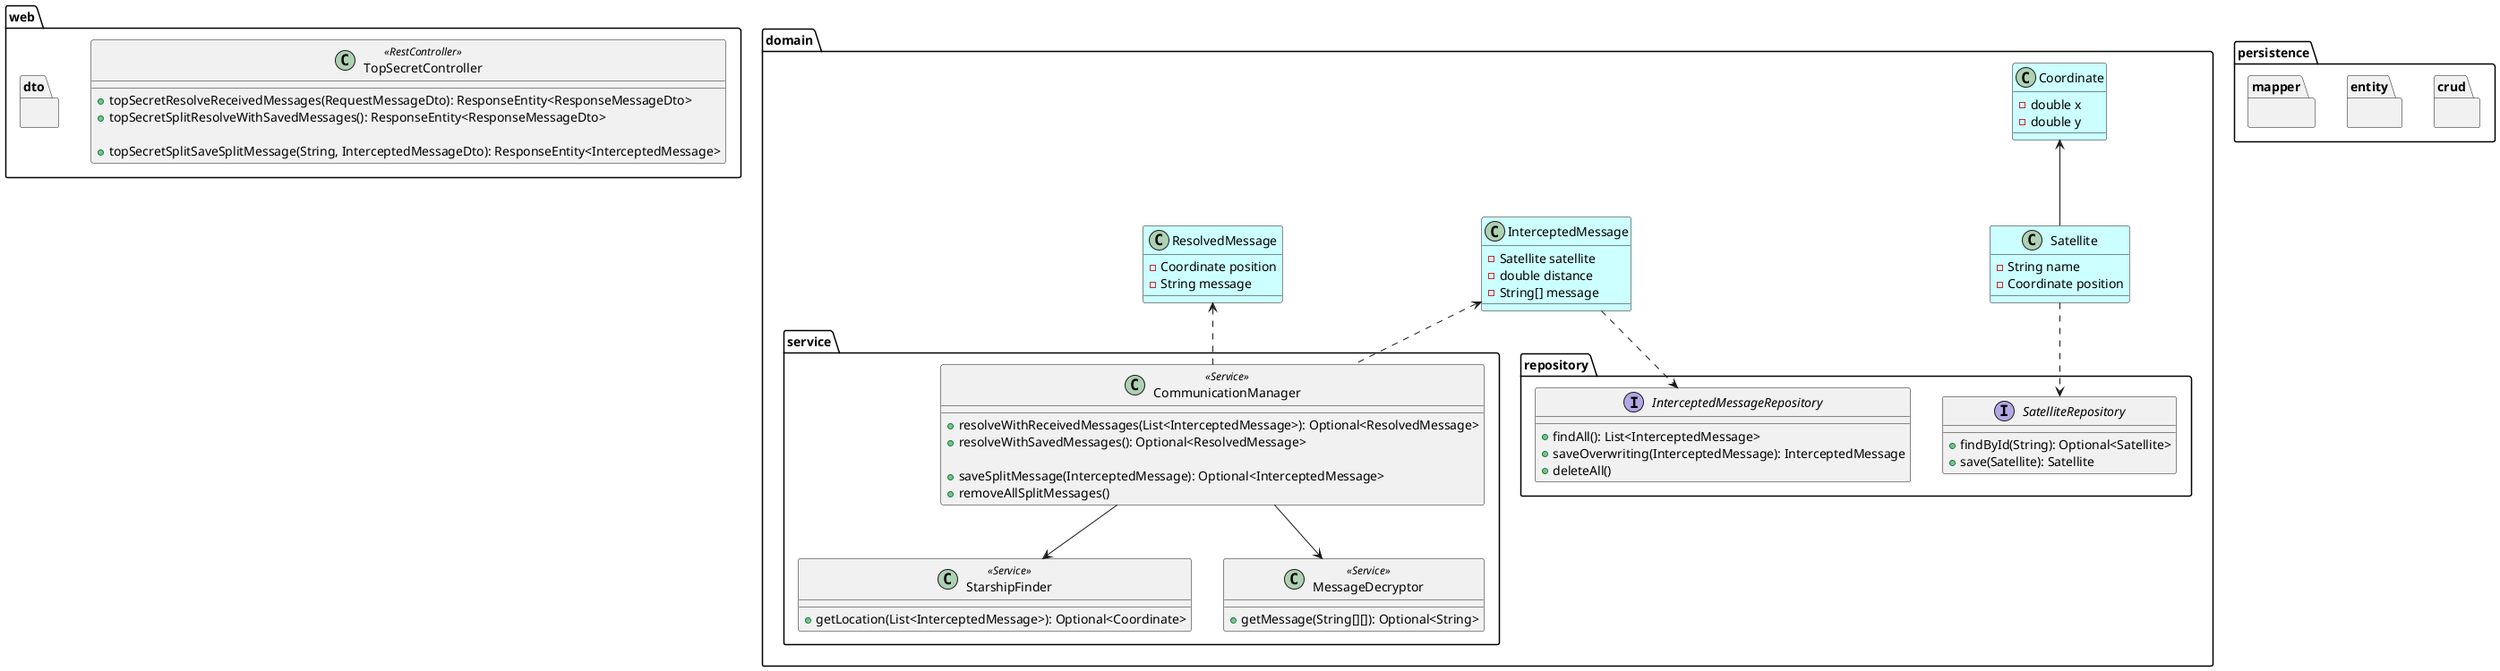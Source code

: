 @startuml
'https://plantuml.com/class-diagram
package web {
    class TopSecretController <<RestController>> {
        + topSecretResolveReceivedMessages(RequestMessageDto): ResponseEntity<ResponseMessageDto>
        + topSecretSplitResolveWithSavedMessages(): ResponseEntity<ResponseMessageDto>

        + topSecretSplitSaveSplitMessage(String, InterceptedMessageDto): ResponseEntity<InterceptedMessage>
    }

    package dto {
    }
}

package domain {

    class Satellite #CCFFFF {
        - String name
        - Coordinate position
    }

    class Coordinate #CCFFFF {
        - double x
        - double y
    }

    class InterceptedMessage #CCFFFF {
        - Satellite satellite
        - double distance
        - String[] message
    }

    class ResolvedMessage #CCFFFF {
        - Coordinate position
        - String message
    }

    package service {
        class StarshipFinder <<Service>> {
            + getLocation(List<InterceptedMessage>): Optional<Coordinate>
        }

        class MessageDecryptor <<Service>> {
            + getMessage(String[][]): Optional<String>
        }

        class CommunicationManager <<Service>> {
            + resolveWithReceivedMessages(List<InterceptedMessage>): Optional<ResolvedMessage>
            + resolveWithSavedMessages(): Optional<ResolvedMessage>

            + saveSplitMessage(InterceptedMessage): Optional<InterceptedMessage>
            + removeAllSplitMessages()
        }
    }

    package repository {
        interface InterceptedMessageRepository {
            + findAll(): List<InterceptedMessage>
            + saveOverwriting(InterceptedMessage): InterceptedMessage
            + deleteAll()
        }

        interface SatelliteRepository {
            + findById(String): Optional<Satellite>
            + save(Satellite): Satellite

        }
    }
}

package persistence {
    package crud{}
    package "entity"{}
    package mapper {}
}


InterceptedMessage <.. CommunicationManager
ResolvedMessage <.. CommunicationManager

CommunicationManager --> MessageDecryptor
CommunicationManager --> StarshipFinder

InterceptedMessage ..> InterceptedMessageRepository
Satellite ..> SatelliteRepository

Coordinate <-- Satellite


@enduml